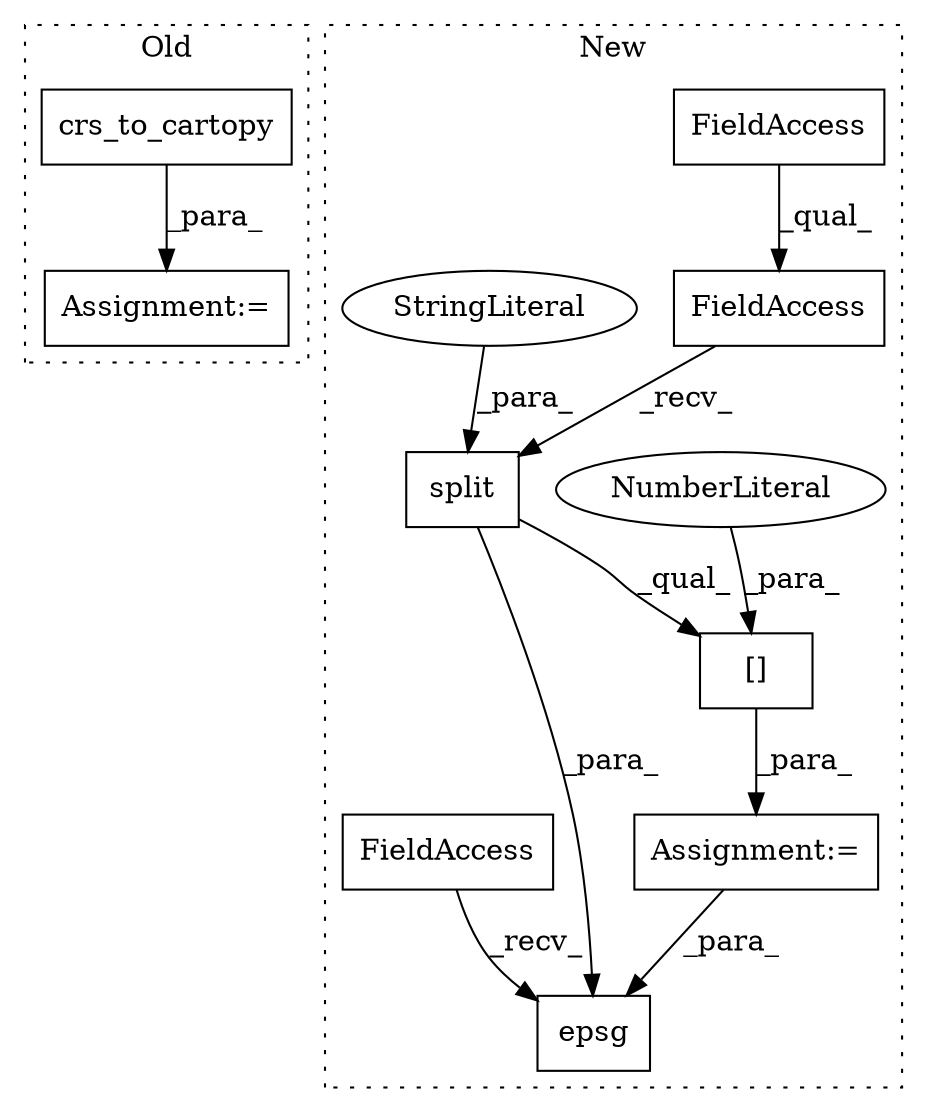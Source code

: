digraph G {
subgraph cluster0 {
1 [label="crs_to_cartopy" a="32" s="11019,11041" l="15,1" shape="box"];
8 [label="Assignment:=" a="7" s="11018" l="1" shape="box"];
label = "Old";
style="dotted";
}
subgraph cluster1 {
2 [label="[]" a="2" s="10871,10900" l="28,1" shape="box"];
3 [label="NumberLiteral" a="34" s="10899" l="1" shape="ellipse"];
4 [label="split" a="32" s="10888,10897" l="6,1" shape="box"];
5 [label="FieldAccess" a="22" s="10871" l="16" shape="box"];
6 [label="FieldAccess" a="22" s="10871" l="12" shape="box"];
7 [label="StringLiteral" a="45" s="10894" l="3" shape="ellipse"];
9 [label="Assignment:=" a="7" s="10870" l="1" shape="box"];
10 [label="epsg" a="32" s="11018,11034" l="5,1" shape="box"];
11 [label="FieldAccess" a="22" s="11006" l="7" shape="box"];
label = "New";
style="dotted";
}
1 -> 8 [label="_para_"];
2 -> 9 [label="_para_"];
3 -> 2 [label="_para_"];
4 -> 10 [label="_para_"];
4 -> 2 [label="_qual_"];
5 -> 4 [label="_recv_"];
6 -> 5 [label="_qual_"];
7 -> 4 [label="_para_"];
9 -> 10 [label="_para_"];
11 -> 10 [label="_recv_"];
}